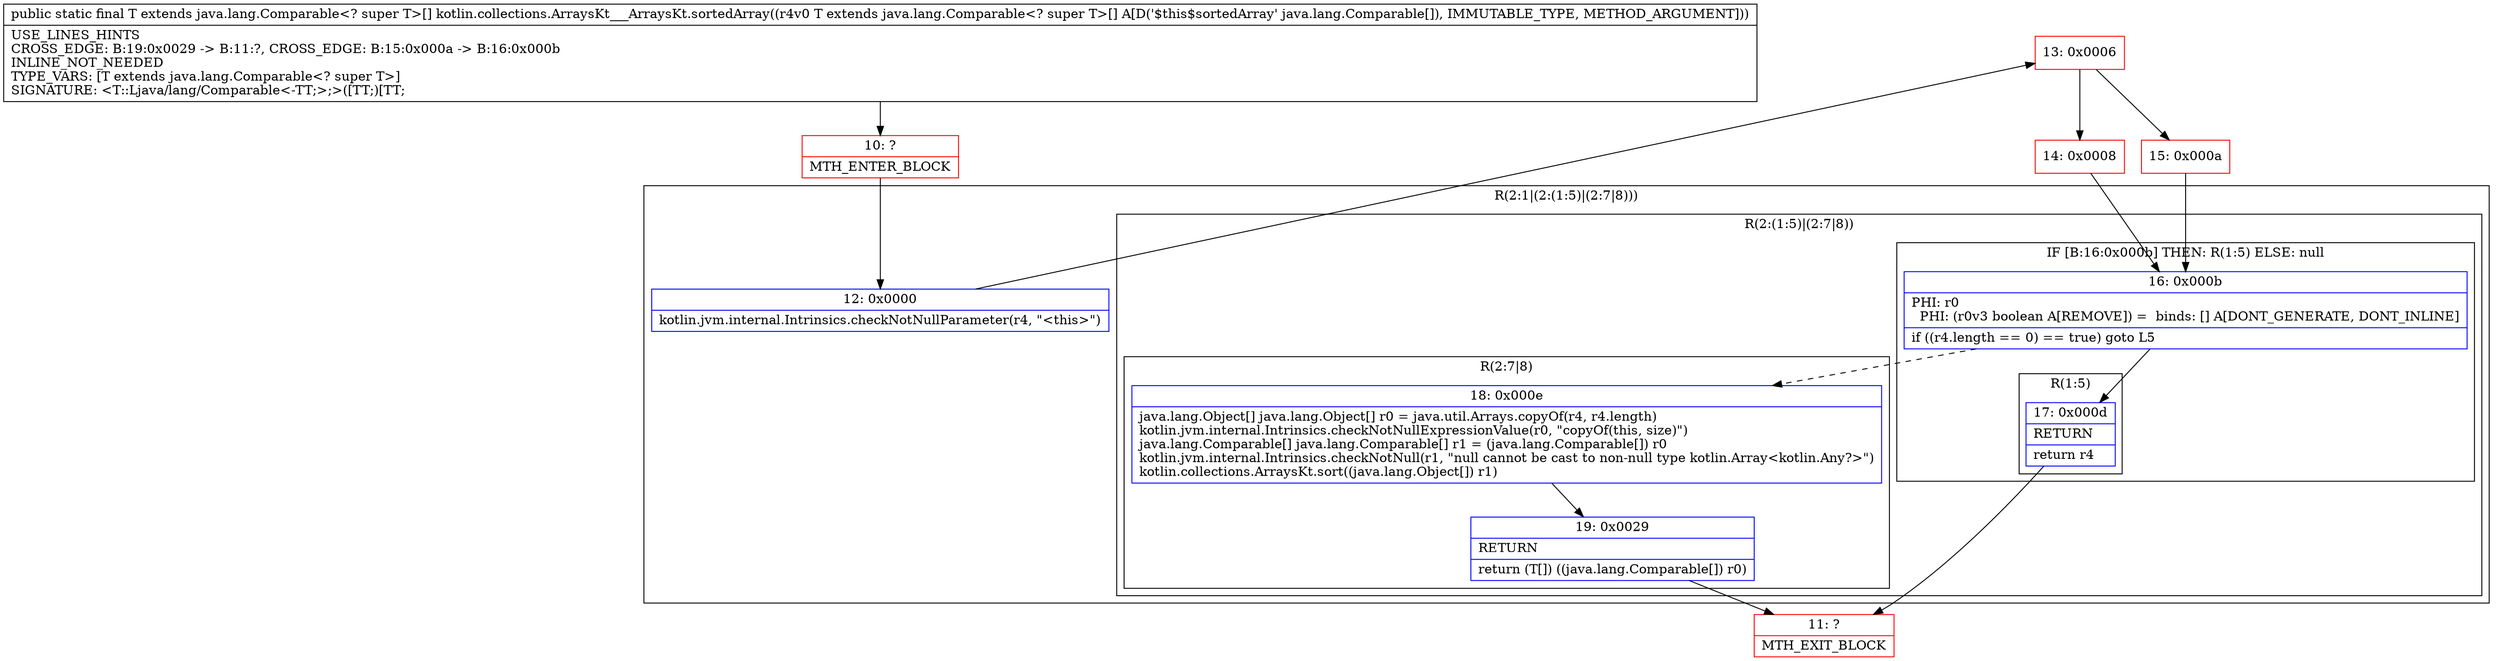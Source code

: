 digraph "CFG forkotlin.collections.ArraysKt___ArraysKt.sortedArray([Ljava\/lang\/Comparable;)[Ljava\/lang\/Comparable;" {
subgraph cluster_Region_953349439 {
label = "R(2:1|(2:(1:5)|(2:7|8)))";
node [shape=record,color=blue];
Node_12 [shape=record,label="{12\:\ 0x0000|kotlin.jvm.internal.Intrinsics.checkNotNullParameter(r4, \"\<this\>\")\l}"];
subgraph cluster_Region_842953954 {
label = "R(2:(1:5)|(2:7|8))";
node [shape=record,color=blue];
subgraph cluster_IfRegion_435840354 {
label = "IF [B:16:0x000b] THEN: R(1:5) ELSE: null";
node [shape=record,color=blue];
Node_16 [shape=record,label="{16\:\ 0x000b|PHI: r0 \l  PHI: (r0v3 boolean A[REMOVE]) =  binds: [] A[DONT_GENERATE, DONT_INLINE]\l|if ((r4.length == 0) == true) goto L5\l}"];
subgraph cluster_Region_1351413921 {
label = "R(1:5)";
node [shape=record,color=blue];
Node_17 [shape=record,label="{17\:\ 0x000d|RETURN\l|return r4\l}"];
}
}
subgraph cluster_Region_1668758144 {
label = "R(2:7|8)";
node [shape=record,color=blue];
Node_18 [shape=record,label="{18\:\ 0x000e|java.lang.Object[] java.lang.Object[] r0 = java.util.Arrays.copyOf(r4, r4.length)\lkotlin.jvm.internal.Intrinsics.checkNotNullExpressionValue(r0, \"copyOf(this, size)\")\ljava.lang.Comparable[] java.lang.Comparable[] r1 = (java.lang.Comparable[]) r0\lkotlin.jvm.internal.Intrinsics.checkNotNull(r1, \"null cannot be cast to non\-null type kotlin.Array\<kotlin.Any?\>\")\lkotlin.collections.ArraysKt.sort((java.lang.Object[]) r1)\l}"];
Node_19 [shape=record,label="{19\:\ 0x0029|RETURN\l|return (T[]) ((java.lang.Comparable[]) r0)\l}"];
}
}
}
Node_10 [shape=record,color=red,label="{10\:\ ?|MTH_ENTER_BLOCK\l}"];
Node_13 [shape=record,color=red,label="{13\:\ 0x0006}"];
Node_14 [shape=record,color=red,label="{14\:\ 0x0008}"];
Node_11 [shape=record,color=red,label="{11\:\ ?|MTH_EXIT_BLOCK\l}"];
Node_15 [shape=record,color=red,label="{15\:\ 0x000a}"];
MethodNode[shape=record,label="{public static final T extends java.lang.Comparable\<? super T\>[] kotlin.collections.ArraysKt___ArraysKt.sortedArray((r4v0 T extends java.lang.Comparable\<? super T\>[] A[D('$this$sortedArray' java.lang.Comparable[]), IMMUTABLE_TYPE, METHOD_ARGUMENT]))  | USE_LINES_HINTS\lCROSS_EDGE: B:19:0x0029 \-\> B:11:?, CROSS_EDGE: B:15:0x000a \-\> B:16:0x000b\lINLINE_NOT_NEEDED\lTYPE_VARS: [T extends java.lang.Comparable\<? super T\>]\lSIGNATURE: \<T::Ljava\/lang\/Comparable\<\-TT;\>;\>([TT;)[TT;\l}"];
MethodNode -> Node_10;Node_12 -> Node_13;
Node_16 -> Node_17;
Node_16 -> Node_18[style=dashed];
Node_17 -> Node_11;
Node_18 -> Node_19;
Node_19 -> Node_11;
Node_10 -> Node_12;
Node_13 -> Node_14;
Node_13 -> Node_15;
Node_14 -> Node_16;
Node_15 -> Node_16;
}

